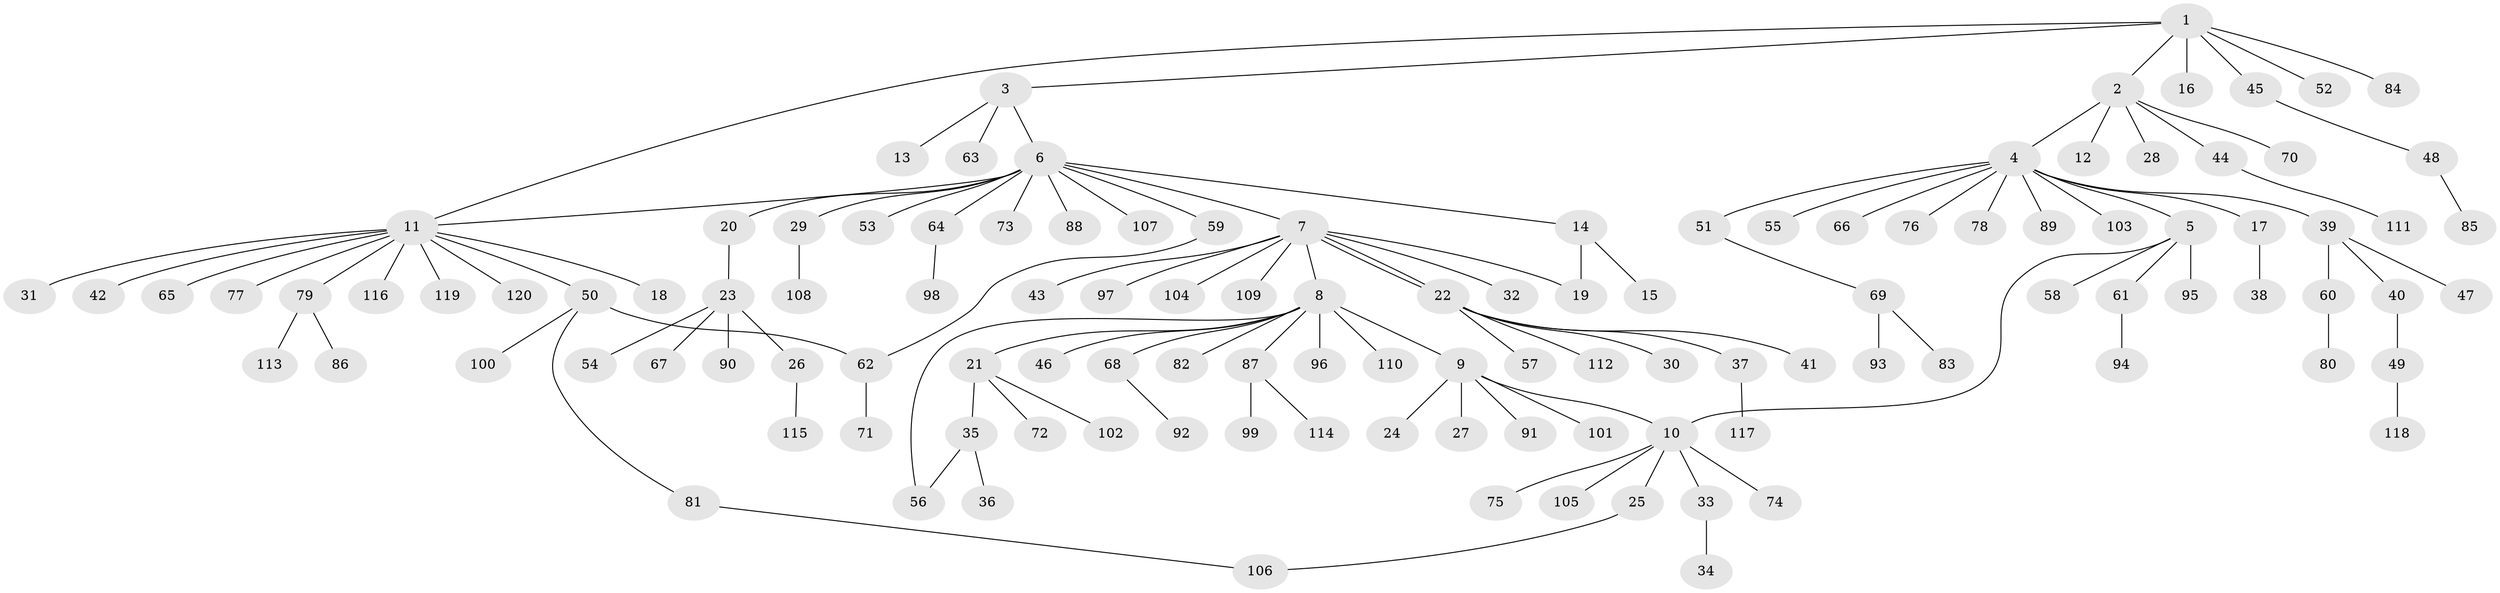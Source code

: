// coarse degree distribution, {6: 0.03333333333333333, 5: 0.03333333333333333, 3: 0.022222222222222223, 10: 0.011111111111111112, 4: 0.044444444444444446, 11: 0.022222222222222223, 9: 0.022222222222222223, 1: 0.6555555555555556, 2: 0.15555555555555556}
// Generated by graph-tools (version 1.1) at 2025/51/02/27/25 19:51:58]
// undirected, 120 vertices, 126 edges
graph export_dot {
graph [start="1"]
  node [color=gray90,style=filled];
  1;
  2;
  3;
  4;
  5;
  6;
  7;
  8;
  9;
  10;
  11;
  12;
  13;
  14;
  15;
  16;
  17;
  18;
  19;
  20;
  21;
  22;
  23;
  24;
  25;
  26;
  27;
  28;
  29;
  30;
  31;
  32;
  33;
  34;
  35;
  36;
  37;
  38;
  39;
  40;
  41;
  42;
  43;
  44;
  45;
  46;
  47;
  48;
  49;
  50;
  51;
  52;
  53;
  54;
  55;
  56;
  57;
  58;
  59;
  60;
  61;
  62;
  63;
  64;
  65;
  66;
  67;
  68;
  69;
  70;
  71;
  72;
  73;
  74;
  75;
  76;
  77;
  78;
  79;
  80;
  81;
  82;
  83;
  84;
  85;
  86;
  87;
  88;
  89;
  90;
  91;
  92;
  93;
  94;
  95;
  96;
  97;
  98;
  99;
  100;
  101;
  102;
  103;
  104;
  105;
  106;
  107;
  108;
  109;
  110;
  111;
  112;
  113;
  114;
  115;
  116;
  117;
  118;
  119;
  120;
  1 -- 2;
  1 -- 3;
  1 -- 11;
  1 -- 16;
  1 -- 45;
  1 -- 52;
  1 -- 84;
  2 -- 4;
  2 -- 12;
  2 -- 28;
  2 -- 44;
  2 -- 70;
  3 -- 6;
  3 -- 13;
  3 -- 63;
  4 -- 5;
  4 -- 17;
  4 -- 39;
  4 -- 51;
  4 -- 55;
  4 -- 66;
  4 -- 76;
  4 -- 78;
  4 -- 89;
  4 -- 103;
  5 -- 10;
  5 -- 58;
  5 -- 61;
  5 -- 95;
  6 -- 7;
  6 -- 11;
  6 -- 14;
  6 -- 20;
  6 -- 29;
  6 -- 53;
  6 -- 59;
  6 -- 64;
  6 -- 73;
  6 -- 88;
  6 -- 107;
  7 -- 8;
  7 -- 19;
  7 -- 22;
  7 -- 22;
  7 -- 32;
  7 -- 43;
  7 -- 97;
  7 -- 104;
  7 -- 109;
  8 -- 9;
  8 -- 21;
  8 -- 46;
  8 -- 56;
  8 -- 68;
  8 -- 82;
  8 -- 87;
  8 -- 96;
  8 -- 110;
  9 -- 10;
  9 -- 24;
  9 -- 27;
  9 -- 91;
  9 -- 101;
  10 -- 25;
  10 -- 33;
  10 -- 74;
  10 -- 75;
  10 -- 105;
  11 -- 18;
  11 -- 31;
  11 -- 42;
  11 -- 50;
  11 -- 65;
  11 -- 77;
  11 -- 79;
  11 -- 116;
  11 -- 119;
  11 -- 120;
  14 -- 15;
  14 -- 19;
  17 -- 38;
  20 -- 23;
  21 -- 35;
  21 -- 72;
  21 -- 102;
  22 -- 30;
  22 -- 37;
  22 -- 41;
  22 -- 57;
  22 -- 112;
  23 -- 26;
  23 -- 54;
  23 -- 67;
  23 -- 90;
  25 -- 106;
  26 -- 115;
  29 -- 108;
  33 -- 34;
  35 -- 36;
  35 -- 56;
  37 -- 117;
  39 -- 40;
  39 -- 47;
  39 -- 60;
  40 -- 49;
  44 -- 111;
  45 -- 48;
  48 -- 85;
  49 -- 118;
  50 -- 62;
  50 -- 81;
  50 -- 100;
  51 -- 69;
  59 -- 62;
  60 -- 80;
  61 -- 94;
  62 -- 71;
  64 -- 98;
  68 -- 92;
  69 -- 83;
  69 -- 93;
  79 -- 86;
  79 -- 113;
  81 -- 106;
  87 -- 99;
  87 -- 114;
}
